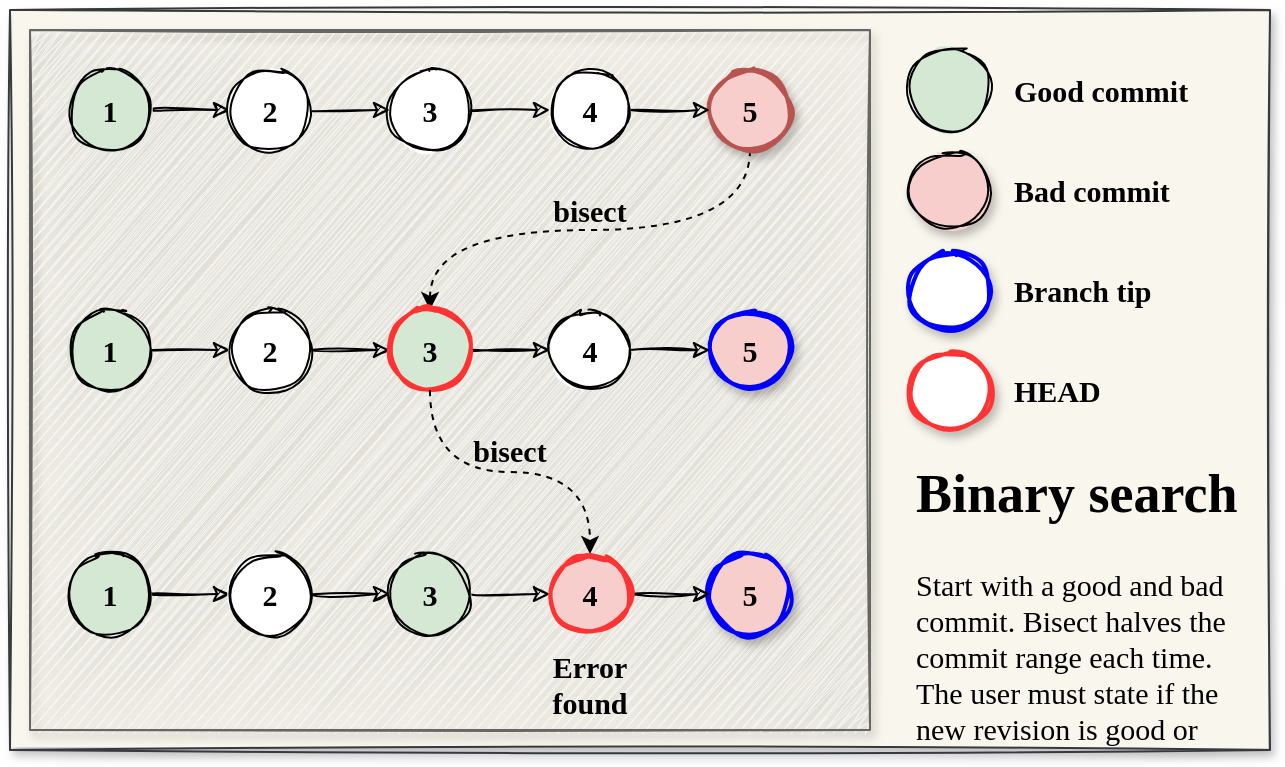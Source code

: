 <mxfile version="16.2.6" type="github">
  <diagram id="sHGFKJS46gOH6HENofD2" name="Page-1">
    <mxGraphModel dx="1182" dy="732" grid="1" gridSize="10" guides="1" tooltips="1" connect="1" arrows="1" fold="1" page="1" pageScale="1" pageWidth="1169" pageHeight="827" math="0" shadow="0">
      <root>
        <mxCell id="0" />
        <mxCell id="1" parent="0" />
        <mxCell id="IDwy7Nfc8xv7Ljkp2naS-83" value="" style="rounded=0;whiteSpace=wrap;html=1;sketch=1;fillStyle=solid;fontFamily=Lucida Console;strokeColor=#36393d;fillColor=#f9f7ed;shadow=1;" vertex="1" parent="1">
          <mxGeometry x="10" y="10" width="630" height="370" as="geometry" />
        </mxCell>
        <mxCell id="IDwy7Nfc8xv7Ljkp2naS-79" value="" style="rounded=0;whiteSpace=wrap;html=1;sketch=1;fillStyle=zigzag;fillColor=#f5f5f5;fontColor=#333333;strokeColor=#666666;shadow=1;fontFamily=Handlee;fontSource=https%3A%2F%2Ffonts.googleapis.com%2Fcss%3Ffamily%3DHandlee;fontSize=15;fontStyle=1" vertex="1" parent="1">
          <mxGeometry x="20" y="20" width="420" height="350" as="geometry" />
        </mxCell>
        <mxCell id="IDwy7Nfc8xv7Ljkp2naS-18" style="edgeStyle=orthogonalEdgeStyle;rounded=0;orthogonalLoop=1;jettySize=auto;html=1;entryX=0;entryY=0.5;entryDx=0;entryDy=0;sketch=1;curved=1;fontFamily=Handlee;fontSource=https%3A%2F%2Ffonts.googleapis.com%2Fcss%3Ffamily%3DHandlee;fontSize=15;fontStyle=1" edge="1" parent="1" source="IDwy7Nfc8xv7Ljkp2naS-19" target="IDwy7Nfc8xv7Ljkp2naS-21">
          <mxGeometry relative="1" as="geometry" />
        </mxCell>
        <mxCell id="IDwy7Nfc8xv7Ljkp2naS-19" value="1" style="ellipse;whiteSpace=wrap;html=1;aspect=fixed;sketch=1;rounded=0;fillColor=#d5e8d4;strokeColor=#000000;fillStyle=solid;fontFamily=Handlee;fontSource=https%3A%2F%2Ffonts.googleapis.com%2Fcss%3Ffamily%3DHandlee;fontSize=15;fontStyle=1" vertex="1" parent="1">
          <mxGeometry x="40" y="40" width="40" height="40" as="geometry" />
        </mxCell>
        <mxCell id="IDwy7Nfc8xv7Ljkp2naS-20" value="" style="edgeStyle=orthogonalEdgeStyle;rounded=0;orthogonalLoop=1;jettySize=auto;html=1;sketch=1;curved=1;fontFamily=Handlee;fontSource=https%3A%2F%2Ffonts.googleapis.com%2Fcss%3Ffamily%3DHandlee;fontSize=15;fontStyle=1" edge="1" parent="1" source="IDwy7Nfc8xv7Ljkp2naS-21" target="IDwy7Nfc8xv7Ljkp2naS-23">
          <mxGeometry relative="1" as="geometry" />
        </mxCell>
        <mxCell id="IDwy7Nfc8xv7Ljkp2naS-21" value="2" style="ellipse;whiteSpace=wrap;html=1;aspect=fixed;sketch=1;rounded=0;fillStyle=solid;fontFamily=Handlee;fontSource=https%3A%2F%2Ffonts.googleapis.com%2Fcss%3Ffamily%3DHandlee;fontSize=15;fontStyle=1" vertex="1" parent="1">
          <mxGeometry x="120" y="40" width="40" height="40" as="geometry" />
        </mxCell>
        <mxCell id="IDwy7Nfc8xv7Ljkp2naS-22" value="" style="edgeStyle=orthogonalEdgeStyle;rounded=0;orthogonalLoop=1;jettySize=auto;html=1;curved=1;sketch=1;strokeWidth=1;fontFamily=Handlee;fontSource=https%3A%2F%2Ffonts.googleapis.com%2Fcss%3Ffamily%3DHandlee;fontSize=15;fontStyle=1" edge="1" parent="1" source="IDwy7Nfc8xv7Ljkp2naS-23" target="IDwy7Nfc8xv7Ljkp2naS-31">
          <mxGeometry relative="1" as="geometry" />
        </mxCell>
        <mxCell id="IDwy7Nfc8xv7Ljkp2naS-23" value="3" style="ellipse;whiteSpace=wrap;html=1;aspect=fixed;sketch=1;rounded=0;fillStyle=solid;strokeWidth=1;shadow=0;fontFamily=Handlee;fontSource=https%3A%2F%2Ffonts.googleapis.com%2Fcss%3Ffamily%3DHandlee;fontSize=15;fontStyle=1" vertex="1" parent="1">
          <mxGeometry x="200" y="40" width="40" height="40" as="geometry" />
        </mxCell>
        <mxCell id="IDwy7Nfc8xv7Ljkp2naS-80" style="edgeStyle=orthogonalEdgeStyle;curved=1;rounded=0;orthogonalLoop=1;jettySize=auto;html=1;entryX=0.5;entryY=0;entryDx=0;entryDy=0;dashed=1;labelBackgroundColor=none;fontFamily=Handlee;fontSource=https%3A%2F%2Ffonts.googleapis.com%2Fcss%3Ffamily%3DHandlee;fontSize=15;exitX=0.5;exitY=1;exitDx=0;exitDy=0;" edge="1" parent="1" source="IDwy7Nfc8xv7Ljkp2naS-26" target="IDwy7Nfc8xv7Ljkp2naS-37">
          <mxGeometry relative="1" as="geometry" />
        </mxCell>
        <mxCell id="IDwy7Nfc8xv7Ljkp2naS-26" value="5" style="ellipse;whiteSpace=wrap;html=1;aspect=fixed;sketch=1;rounded=0;fillColor=#f8cecc;strokeColor=#b85450;fillStyle=solid;strokeWidth=2;shadow=1;fontFamily=Handlee;fontSource=https%3A%2F%2Ffonts.googleapis.com%2Fcss%3Ffamily%3DHandlee;fontSize=15;fontStyle=1" vertex="1" parent="1">
          <mxGeometry x="360" y="40" width="40" height="40" as="geometry" />
        </mxCell>
        <mxCell id="IDwy7Nfc8xv7Ljkp2naS-30" style="edgeStyle=orthogonalEdgeStyle;curved=1;rounded=0;orthogonalLoop=1;jettySize=auto;html=1;entryX=0;entryY=0.5;entryDx=0;entryDy=0;sketch=1;strokeWidth=1;fontFamily=Handlee;fontSource=https%3A%2F%2Ffonts.googleapis.com%2Fcss%3Ffamily%3DHandlee;fontSize=15;fontStyle=1" edge="1" parent="1" source="IDwy7Nfc8xv7Ljkp2naS-31">
          <mxGeometry relative="1" as="geometry">
            <mxPoint x="360" y="60" as="targetPoint" />
          </mxGeometry>
        </mxCell>
        <mxCell id="IDwy7Nfc8xv7Ljkp2naS-31" value="4" style="ellipse;whiteSpace=wrap;html=1;aspect=fixed;sketch=1;rounded=0;fillStyle=solid;strokeWidth=1;shadow=0;fontFamily=Handlee;fontSource=https%3A%2F%2Ffonts.googleapis.com%2Fcss%3Ffamily%3DHandlee;fontSize=15;fontStyle=1" vertex="1" parent="1">
          <mxGeometry x="280" y="40" width="40" height="40" as="geometry" />
        </mxCell>
        <mxCell id="IDwy7Nfc8xv7Ljkp2naS-32" style="edgeStyle=orthogonalEdgeStyle;rounded=0;orthogonalLoop=1;jettySize=auto;html=1;entryX=0;entryY=0.5;entryDx=0;entryDy=0;sketch=1;curved=1;fontFamily=Handlee;fontSource=https%3A%2F%2Ffonts.googleapis.com%2Fcss%3Ffamily%3DHandlee;fontSize=15;fontStyle=1" edge="1" parent="1" source="IDwy7Nfc8xv7Ljkp2naS-33" target="IDwy7Nfc8xv7Ljkp2naS-35">
          <mxGeometry relative="1" as="geometry" />
        </mxCell>
        <mxCell id="IDwy7Nfc8xv7Ljkp2naS-33" value="1" style="ellipse;whiteSpace=wrap;html=1;aspect=fixed;sketch=1;rounded=0;fillColor=#d5e8d4;strokeColor=#000000;fillStyle=solid;fontFamily=Handlee;fontSource=https%3A%2F%2Ffonts.googleapis.com%2Fcss%3Ffamily%3DHandlee;fontSize=15;fontStyle=1" vertex="1" parent="1">
          <mxGeometry x="40" y="160" width="40" height="40" as="geometry" />
        </mxCell>
        <mxCell id="IDwy7Nfc8xv7Ljkp2naS-34" value="" style="edgeStyle=orthogonalEdgeStyle;rounded=0;orthogonalLoop=1;jettySize=auto;html=1;sketch=1;curved=1;fontFamily=Handlee;fontSource=https%3A%2F%2Ffonts.googleapis.com%2Fcss%3Ffamily%3DHandlee;fontSize=15;fontStyle=1" edge="1" parent="1" source="IDwy7Nfc8xv7Ljkp2naS-35" target="IDwy7Nfc8xv7Ljkp2naS-37">
          <mxGeometry relative="1" as="geometry" />
        </mxCell>
        <mxCell id="IDwy7Nfc8xv7Ljkp2naS-35" value="2" style="ellipse;whiteSpace=wrap;html=1;aspect=fixed;sketch=1;rounded=0;fillStyle=solid;fontFamily=Handlee;fontSource=https%3A%2F%2Ffonts.googleapis.com%2Fcss%3Ffamily%3DHandlee;fontSize=15;fontStyle=1" vertex="1" parent="1">
          <mxGeometry x="120" y="160" width="40" height="40" as="geometry" />
        </mxCell>
        <mxCell id="IDwy7Nfc8xv7Ljkp2naS-36" value="" style="edgeStyle=orthogonalEdgeStyle;rounded=0;orthogonalLoop=1;jettySize=auto;html=1;curved=1;sketch=1;strokeWidth=1;fontFamily=Handlee;fontSource=https%3A%2F%2Ffonts.googleapis.com%2Fcss%3Ffamily%3DHandlee;fontSize=15;fontStyle=1" edge="1" parent="1" source="IDwy7Nfc8xv7Ljkp2naS-37" target="IDwy7Nfc8xv7Ljkp2naS-42">
          <mxGeometry relative="1" as="geometry" />
        </mxCell>
        <mxCell id="IDwy7Nfc8xv7Ljkp2naS-37" value="3" style="ellipse;whiteSpace=wrap;html=1;aspect=fixed;sketch=1;rounded=0;fillColor=#d5e8d4;strokeColor=#FF3333;fillStyle=solid;strokeWidth=2;shadow=0;fontFamily=Handlee;fontSource=https%3A%2F%2Ffonts.googleapis.com%2Fcss%3Ffamily%3DHandlee;fontSize=15;fontStyle=1" vertex="1" parent="1">
          <mxGeometry x="200" y="160" width="40" height="40" as="geometry" />
        </mxCell>
        <mxCell id="IDwy7Nfc8xv7Ljkp2naS-40" value="5" style="ellipse;whiteSpace=wrap;html=1;aspect=fixed;sketch=1;rounded=0;fillColor=#f8cecc;strokeColor=#0000FF;fillStyle=solid;strokeWidth=2;shadow=1;fontFamily=Handlee;fontSource=https%3A%2F%2Ffonts.googleapis.com%2Fcss%3Ffamily%3DHandlee;fontSize=15;fontStyle=1" vertex="1" parent="1">
          <mxGeometry x="360" y="160" width="40" height="40" as="geometry" />
        </mxCell>
        <mxCell id="IDwy7Nfc8xv7Ljkp2naS-41" style="edgeStyle=orthogonalEdgeStyle;curved=1;rounded=0;orthogonalLoop=1;jettySize=auto;html=1;entryX=0;entryY=0.5;entryDx=0;entryDy=0;sketch=1;strokeWidth=1;fontFamily=Handlee;fontSource=https%3A%2F%2Ffonts.googleapis.com%2Fcss%3Ffamily%3DHandlee;fontSize=15;fontStyle=1" edge="1" parent="1" source="IDwy7Nfc8xv7Ljkp2naS-42">
          <mxGeometry relative="1" as="geometry">
            <mxPoint x="360" y="180" as="targetPoint" />
          </mxGeometry>
        </mxCell>
        <mxCell id="IDwy7Nfc8xv7Ljkp2naS-42" value="4" style="ellipse;whiteSpace=wrap;html=1;aspect=fixed;sketch=1;rounded=0;fillStyle=solid;strokeWidth=1;shadow=0;fontFamily=Handlee;fontSource=https%3A%2F%2Ffonts.googleapis.com%2Fcss%3Ffamily%3DHandlee;fontSize=15;fontStyle=1" vertex="1" parent="1">
          <mxGeometry x="280" y="160" width="40" height="40" as="geometry" />
        </mxCell>
        <mxCell id="IDwy7Nfc8xv7Ljkp2naS-47" style="edgeStyle=orthogonalEdgeStyle;rounded=0;orthogonalLoop=1;jettySize=auto;html=1;entryX=0.5;entryY=0;entryDx=0;entryDy=0;curved=1;exitX=0.5;exitY=1;exitDx=0;exitDy=0;dashed=1;fontFamily=Handlee;fontSource=https%3A%2F%2Ffonts.googleapis.com%2Fcss%3Ffamily%3DHandlee;fontSize=15;fontStyle=1" edge="1" parent="1" target="IDwy7Nfc8xv7Ljkp2naS-56" source="IDwy7Nfc8xv7Ljkp2naS-37">
          <mxGeometry relative="1" as="geometry">
            <mxPoint x="380" y="200" as="sourcePoint" />
            <mxPoint x="490" y="240" as="targetPoint" />
          </mxGeometry>
        </mxCell>
        <mxCell id="IDwy7Nfc8xv7Ljkp2naS-48" style="edgeStyle=orthogonalEdgeStyle;rounded=0;orthogonalLoop=1;jettySize=auto;html=1;entryX=0;entryY=0.5;entryDx=0;entryDy=0;sketch=1;curved=1;fontFamily=Handlee;fontSource=https%3A%2F%2Ffonts.googleapis.com%2Fcss%3Ffamily%3DHandlee;fontSize=15;fontStyle=1" edge="1" parent="1" source="IDwy7Nfc8xv7Ljkp2naS-49" target="IDwy7Nfc8xv7Ljkp2naS-51">
          <mxGeometry relative="1" as="geometry" />
        </mxCell>
        <mxCell id="IDwy7Nfc8xv7Ljkp2naS-49" value="1" style="ellipse;whiteSpace=wrap;html=1;aspect=fixed;sketch=1;rounded=0;fillColor=#d5e8d4;strokeColor=#000000;fillStyle=solid;fontFamily=Handlee;fontSource=https%3A%2F%2Ffonts.googleapis.com%2Fcss%3Ffamily%3DHandlee;fontSize=15;fontStyle=1" vertex="1" parent="1">
          <mxGeometry x="40" y="282" width="40" height="40" as="geometry" />
        </mxCell>
        <mxCell id="IDwy7Nfc8xv7Ljkp2naS-50" value="" style="edgeStyle=orthogonalEdgeStyle;rounded=0;orthogonalLoop=1;jettySize=auto;html=1;sketch=1;curved=1;fontFamily=Handlee;fontSource=https%3A%2F%2Ffonts.googleapis.com%2Fcss%3Ffamily%3DHandlee;fontSize=15;fontStyle=1" edge="1" parent="1" source="IDwy7Nfc8xv7Ljkp2naS-51" target="IDwy7Nfc8xv7Ljkp2naS-53">
          <mxGeometry relative="1" as="geometry" />
        </mxCell>
        <mxCell id="IDwy7Nfc8xv7Ljkp2naS-51" value="2" style="ellipse;whiteSpace=wrap;html=1;aspect=fixed;sketch=1;rounded=0;fillStyle=solid;fontFamily=Handlee;fontSource=https%3A%2F%2Ffonts.googleapis.com%2Fcss%3Ffamily%3DHandlee;fontSize=15;fontStyle=1" vertex="1" parent="1">
          <mxGeometry x="120" y="282" width="40" height="40" as="geometry" />
        </mxCell>
        <mxCell id="IDwy7Nfc8xv7Ljkp2naS-52" value="" style="edgeStyle=orthogonalEdgeStyle;rounded=0;orthogonalLoop=1;jettySize=auto;html=1;curved=1;sketch=1;strokeWidth=1;fontFamily=Handlee;fontSource=https%3A%2F%2Ffonts.googleapis.com%2Fcss%3Ffamily%3DHandlee;fontSize=15;fontStyle=1" edge="1" parent="1" source="IDwy7Nfc8xv7Ljkp2naS-53" target="IDwy7Nfc8xv7Ljkp2naS-56">
          <mxGeometry relative="1" as="geometry" />
        </mxCell>
        <mxCell id="IDwy7Nfc8xv7Ljkp2naS-53" value="3" style="ellipse;whiteSpace=wrap;html=1;aspect=fixed;sketch=1;rounded=0;fillColor=#d5e8d4;strokeColor=#000000;fillStyle=solid;strokeWidth=1;shadow=0;fontFamily=Handlee;fontSource=https%3A%2F%2Ffonts.googleapis.com%2Fcss%3Ffamily%3DHandlee;fontSize=15;fontStyle=1" vertex="1" parent="1">
          <mxGeometry x="200" y="282" width="40" height="40" as="geometry" />
        </mxCell>
        <mxCell id="IDwy7Nfc8xv7Ljkp2naS-54" value="5" style="ellipse;whiteSpace=wrap;html=1;aspect=fixed;sketch=1;rounded=0;fillColor=#f8cecc;strokeColor=#0000FF;fillStyle=solid;strokeWidth=2;shadow=1;fontFamily=Handlee;fontSource=https%3A%2F%2Ffonts.googleapis.com%2Fcss%3Ffamily%3DHandlee;fontSize=15;fontStyle=1" vertex="1" parent="1">
          <mxGeometry x="360" y="282" width="40" height="40" as="geometry" />
        </mxCell>
        <mxCell id="IDwy7Nfc8xv7Ljkp2naS-55" style="edgeStyle=orthogonalEdgeStyle;curved=1;rounded=0;orthogonalLoop=1;jettySize=auto;html=1;entryX=0;entryY=0.5;entryDx=0;entryDy=0;sketch=1;strokeWidth=1;fontFamily=Handlee;fontSource=https%3A%2F%2Ffonts.googleapis.com%2Fcss%3Ffamily%3DHandlee;fontSize=15;fontStyle=1" edge="1" parent="1" source="IDwy7Nfc8xv7Ljkp2naS-56">
          <mxGeometry relative="1" as="geometry">
            <mxPoint x="360" y="302" as="targetPoint" />
          </mxGeometry>
        </mxCell>
        <mxCell id="IDwy7Nfc8xv7Ljkp2naS-56" value="4" style="ellipse;whiteSpace=wrap;html=1;aspect=fixed;sketch=1;rounded=0;fillColor=#f8cecc;strokeColor=#FF3333;fillStyle=solid;strokeWidth=2;shadow=0;fontFamily=Handlee;fontSource=https%3A%2F%2Ffonts.googleapis.com%2Fcss%3Ffamily%3DHandlee;fontSize=15;fontStyle=1" vertex="1" parent="1">
          <mxGeometry x="280" y="282" width="40" height="40" as="geometry" />
        </mxCell>
        <mxCell id="IDwy7Nfc8xv7Ljkp2naS-77" value="Error found" style="text;html=1;strokeColor=none;fillColor=none;align=center;verticalAlign=middle;whiteSpace=wrap;rounded=0;fontFamily=Handlee;fontSource=https%3A%2F%2Ffonts.googleapis.com%2Fcss%3Ffamily%3DHandlee;fontSize=15;fontStyle=1" vertex="1" parent="1">
          <mxGeometry x="270" y="332" width="60" height="30" as="geometry" />
        </mxCell>
        <mxCell id="IDwy7Nfc8xv7Ljkp2naS-81" value="bisect" style="text;html=1;strokeColor=none;fillColor=none;align=center;verticalAlign=middle;whiteSpace=wrap;rounded=0;labelBackgroundColor=none;fillStyle=solid;fontFamily=Handlee;fontSource=https%3A%2F%2Ffonts.googleapis.com%2Fcss%3Ffamily%3DHandlee;fontSize=15;fontStyle=1" vertex="1" parent="1">
          <mxGeometry x="280" y="100" width="40" height="20" as="geometry" />
        </mxCell>
        <mxCell id="IDwy7Nfc8xv7Ljkp2naS-82" value="bisect" style="text;html=1;strokeColor=none;fillColor=none;align=center;verticalAlign=middle;whiteSpace=wrap;rounded=0;labelBackgroundColor=none;fillStyle=solid;fontFamily=Handlee;fontSource=https%3A%2F%2Ffonts.googleapis.com%2Fcss%3Ffamily%3DHandlee;fontSize=15;fontStyle=1" vertex="1" parent="1">
          <mxGeometry x="240" y="220" width="40" height="20" as="geometry" />
        </mxCell>
        <mxCell id="IDwy7Nfc8xv7Ljkp2naS-85" value="" style="ellipse;whiteSpace=wrap;html=1;aspect=fixed;sketch=1;rounded=0;fillStyle=solid;strokeWidth=1;shadow=0;fontFamily=Handlee;fontSource=https%3A%2F%2Ffonts.googleapis.com%2Fcss%3Ffamily%3DHandlee;fontSize=15;fontStyle=1;fillColor=#d5e8d4;strokeColor=#000000;" vertex="1" parent="1">
          <mxGeometry x="460" y="30" width="40" height="40" as="geometry" />
        </mxCell>
        <mxCell id="IDwy7Nfc8xv7Ljkp2naS-86" value="" style="ellipse;whiteSpace=wrap;html=1;aspect=fixed;sketch=1;rounded=0;fillColor=#f8cecc;strokeColor=#000000;fillStyle=solid;strokeWidth=1;shadow=1;fontFamily=Handlee;fontSource=https%3A%2F%2Ffonts.googleapis.com%2Fcss%3Ffamily%3DHandlee;fontSize=15;fontStyle=1" vertex="1" parent="1">
          <mxGeometry x="460" y="80" width="40" height="40" as="geometry" />
        </mxCell>
        <mxCell id="IDwy7Nfc8xv7Ljkp2naS-87" value="" style="ellipse;whiteSpace=wrap;html=1;aspect=fixed;sketch=1;rounded=0;fillStyle=solid;strokeWidth=2;shadow=1;fontFamily=Handlee;fontSource=https%3A%2F%2Ffonts.googleapis.com%2Fcss%3Ffamily%3DHandlee;fontSize=15;fontStyle=1;strokeColor=#0000FF;" vertex="1" parent="1">
          <mxGeometry x="460" y="130" width="40" height="40" as="geometry" />
        </mxCell>
        <mxCell id="IDwy7Nfc8xv7Ljkp2naS-88" value="" style="ellipse;whiteSpace=wrap;html=1;aspect=fixed;sketch=1;rounded=0;fillStyle=solid;strokeWidth=2;shadow=1;fontFamily=Handlee;fontSource=https%3A%2F%2Ffonts.googleapis.com%2Fcss%3Ffamily%3DHandlee;fontSize=15;fontStyle=1;strokeColor=#FF3333;" vertex="1" parent="1">
          <mxGeometry x="460" y="180" width="40" height="40" as="geometry" />
        </mxCell>
        <mxCell id="IDwy7Nfc8xv7Ljkp2naS-89" value="Good commit" style="text;html=1;strokeColor=none;fillColor=none;align=left;verticalAlign=middle;whiteSpace=wrap;rounded=0;labelBackgroundColor=none;fillStyle=solid;fontFamily=Handlee;fontSource=https%3A%2F%2Ffonts.googleapis.com%2Fcss%3Ffamily%3DHandlee;fontSize=15;fontStyle=1" vertex="1" parent="1">
          <mxGeometry x="510" y="35" width="90" height="30" as="geometry" />
        </mxCell>
        <mxCell id="IDwy7Nfc8xv7Ljkp2naS-90" value="Bad commit" style="text;html=1;strokeColor=none;fillColor=none;align=left;verticalAlign=middle;whiteSpace=wrap;rounded=0;labelBackgroundColor=none;fillStyle=solid;fontFamily=Handlee;fontSource=https%3A%2F%2Ffonts.googleapis.com%2Fcss%3Ffamily%3DHandlee;fontSize=15;fontStyle=1" vertex="1" parent="1">
          <mxGeometry x="510" y="85" width="90" height="30" as="geometry" />
        </mxCell>
        <mxCell id="IDwy7Nfc8xv7Ljkp2naS-91" value="Branch tip" style="text;html=1;strokeColor=none;fillColor=none;align=left;verticalAlign=middle;whiteSpace=wrap;rounded=0;labelBackgroundColor=none;fillStyle=solid;fontFamily=Handlee;fontSource=https%3A%2F%2Ffonts.googleapis.com%2Fcss%3Ffamily%3DHandlee;fontSize=15;fontStyle=1" vertex="1" parent="1">
          <mxGeometry x="510" y="135" width="90" height="30" as="geometry" />
        </mxCell>
        <mxCell id="IDwy7Nfc8xv7Ljkp2naS-92" value="HEAD" style="text;html=1;strokeColor=none;fillColor=none;align=left;verticalAlign=middle;whiteSpace=wrap;rounded=0;labelBackgroundColor=none;fillStyle=solid;fontFamily=Handlee;fontSource=https%3A%2F%2Ffonts.googleapis.com%2Fcss%3Ffamily%3DHandlee;fontSize=15;fontStyle=1" vertex="1" parent="1">
          <mxGeometry x="510" y="185" width="90" height="30" as="geometry" />
        </mxCell>
        <mxCell id="IDwy7Nfc8xv7Ljkp2naS-93" value="&lt;h1&gt;&lt;font style=&quot;font-size: 27px&quot;&gt;Binary search&lt;/font&gt;&lt;/h1&gt;&lt;p&gt;Start with a good and bad commit. Bisect halves the commit range each time.&amp;nbsp; The user must state if the new revision is good or bad.&lt;/p&gt;" style="text;html=1;strokeColor=none;fillColor=none;spacing=3;spacingTop=-15;whiteSpace=wrap;overflow=hidden;rounded=0;labelBackgroundColor=none;fillStyle=solid;fontFamily=Handlee;fontSource=https%3A%2F%2Ffonts.googleapis.com%2Fcss%3Ffamily%3DHandlee;fontSize=15;" vertex="1" parent="1">
          <mxGeometry x="460" y="220" width="170" height="160" as="geometry" />
        </mxCell>
      </root>
    </mxGraphModel>
  </diagram>
</mxfile>
